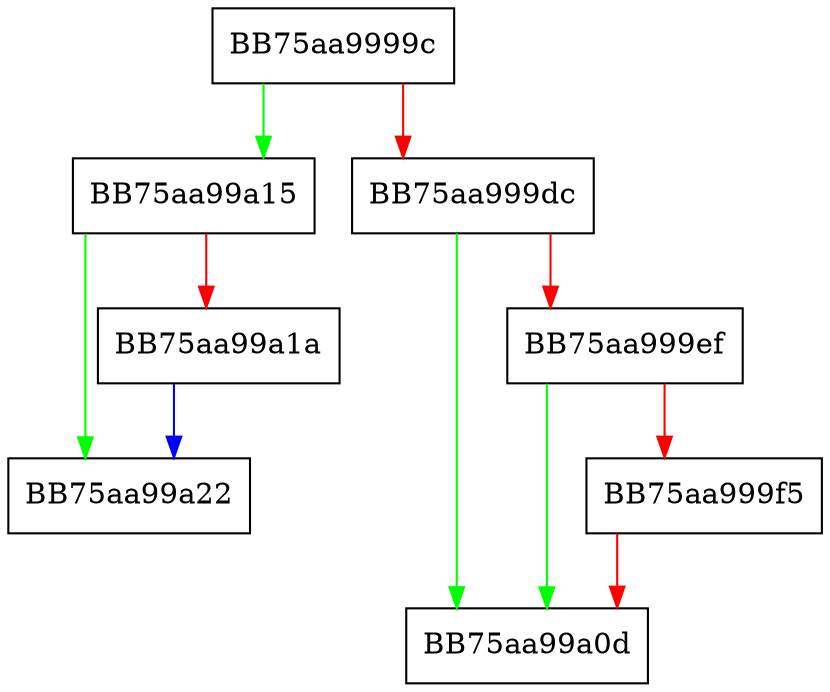 digraph MpEngineConfig {
  node [shape="box"];
  graph [splines=ortho];
  BB75aa9999c -> BB75aa99a15 [color="green"];
  BB75aa9999c -> BB75aa999dc [color="red"];
  BB75aa999dc -> BB75aa99a0d [color="green"];
  BB75aa999dc -> BB75aa999ef [color="red"];
  BB75aa999ef -> BB75aa99a0d [color="green"];
  BB75aa999ef -> BB75aa999f5 [color="red"];
  BB75aa999f5 -> BB75aa99a0d [color="red"];
  BB75aa99a15 -> BB75aa99a22 [color="green"];
  BB75aa99a15 -> BB75aa99a1a [color="red"];
  BB75aa99a1a -> BB75aa99a22 [color="blue"];
}
